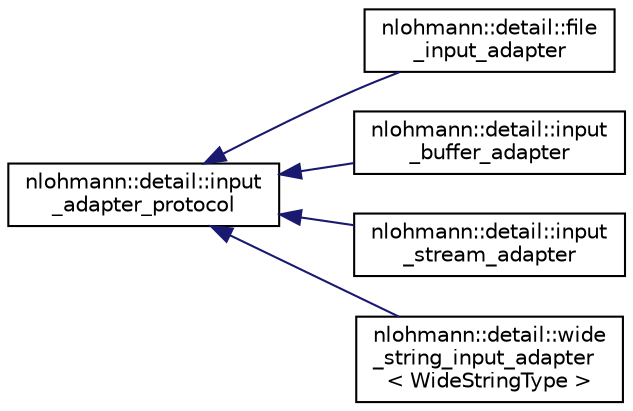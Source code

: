 digraph "Graphical Class Hierarchy"
{
  edge [fontname="Helvetica",fontsize="10",labelfontname="Helvetica",labelfontsize="10"];
  node [fontname="Helvetica",fontsize="10",shape=record];
  rankdir="LR";
  Node0 [label="nlohmann::detail::input\l_adapter_protocol",height=0.2,width=0.4,color="black", fillcolor="white", style="filled",URL="$structnlohmann_1_1detail_1_1input__adapter__protocol.html",tooltip="abstract input adapter interface "];
  Node0 -> Node1 [dir="back",color="midnightblue",fontsize="10",style="solid",fontname="Helvetica"];
  Node1 [label="nlohmann::detail::file\l_input_adapter",height=0.2,width=0.4,color="black", fillcolor="white", style="filled",URL="$classnlohmann_1_1detail_1_1file__input__adapter.html"];
  Node0 -> Node2 [dir="back",color="midnightblue",fontsize="10",style="solid",fontname="Helvetica"];
  Node2 [label="nlohmann::detail::input\l_buffer_adapter",height=0.2,width=0.4,color="black", fillcolor="white", style="filled",URL="$classnlohmann_1_1detail_1_1input__buffer__adapter.html",tooltip="input adapter for buffer input "];
  Node0 -> Node3 [dir="back",color="midnightblue",fontsize="10",style="solid",fontname="Helvetica"];
  Node3 [label="nlohmann::detail::input\l_stream_adapter",height=0.2,width=0.4,color="black", fillcolor="white", style="filled",URL="$classnlohmann_1_1detail_1_1input__stream__adapter.html"];
  Node0 -> Node4 [dir="back",color="midnightblue",fontsize="10",style="solid",fontname="Helvetica"];
  Node4 [label="nlohmann::detail::wide\l_string_input_adapter\l\< WideStringType \>",height=0.2,width=0.4,color="black", fillcolor="white", style="filled",URL="$classnlohmann_1_1detail_1_1wide__string__input__adapter.html"];
}
